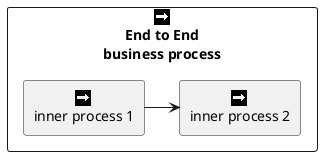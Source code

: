 {
  "sha1": "pgdpkxjjoy2jl2t3rkv1pi62i1xdxcn",
  "insertion": {
    "when": "2024-06-04T17:28:41.164Z",
    "user": "plantuml@gmail.com"
  }
}
@startuml
sprite $businessProcess [16x16/16] {
    FFFFFFFFFFFFFFFF
    FFFFFFFFFFFFFFFF
    FFFFFFFFFFFFFFFF
    FFFFFFFFFFFFFFFF
    FFFFFFFFFF0FFFFF
    FFFFFFFFFF00FFFF
    FF00000000000FFF
    FF000000000000FF
    FF00000000000FFF
    FFFFFFFFFF00FFFF
    FFFFFFFFFF0FFFFF
    FFFFFFFFFFFFFFFF
    FFFFFFFFFFFFFFFF
    FFFFFFFFFFFFFFFF
    FFFFFFFFFFFFFFFF
    FFFFFFFFFFFFFFFF
}

rectangle "End to End\nbusiness process" <<$businessProcess >> {
    rectangle "inner process 1" <<$businessProcess >> as src
    rectangle "inner process 2" <<$businessProcess >> as tgt
	src -> tgt
}
@enduml
